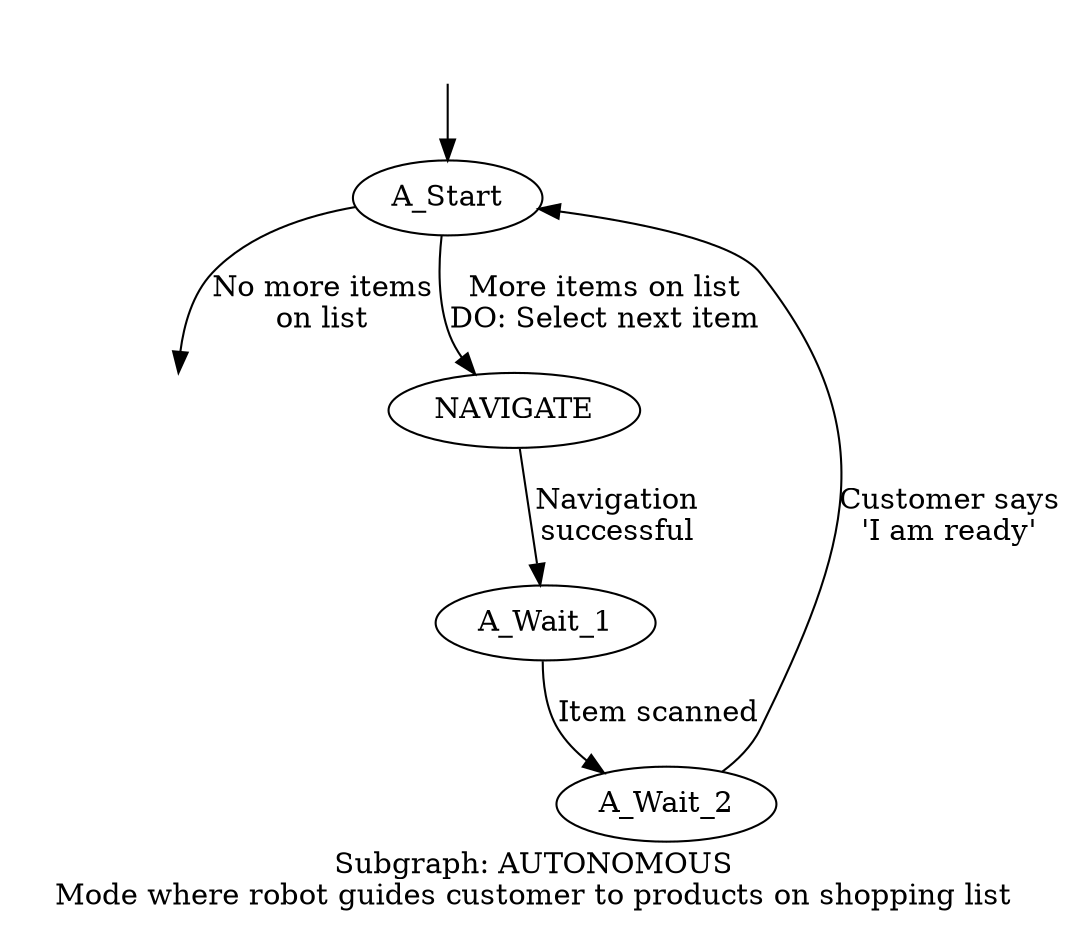 digraph finite_state_machine {

        label = "Subgraph: AUTONOMOUS\nMode where robot guides customer to products on shopping list";
        A_invisible_start [ style=invis ]
        A_invisible_end [ style=invis ]
        A_invisible_start -> A_Start
        A_NAVIGATE [label="NAVIGATE"]
        A_Start -> A_NAVIGATE [ label="More items on list\nDO: Select next item" ]
        A_NAVIGATE -> A_Wait_1 [ label = "Navigation\nsuccessful" ];
        A_Wait_1 -> A_Wait_2 [ label="Item scanned" ]
        A_Wait_2 -> A_Start [ label="Customer says\n'I am ready'"]
        A_Start -> A_invisible_end [ label = "No more items\non list" ]


    
}
